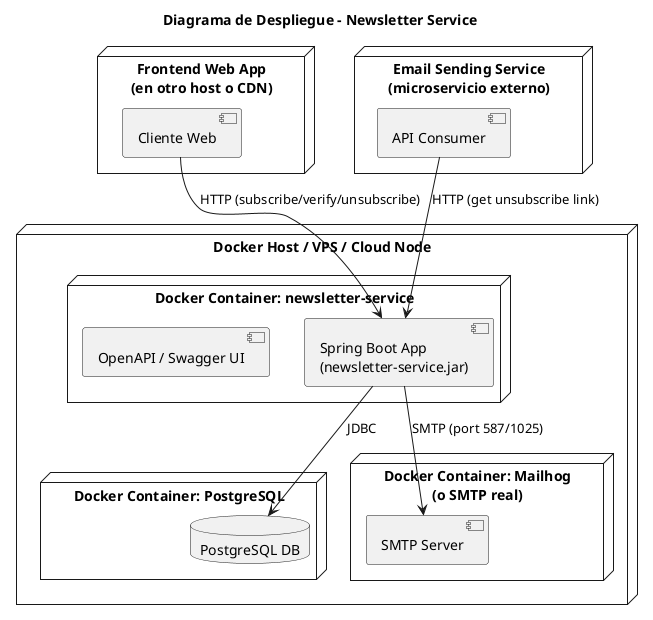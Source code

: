 @startuml deployment_diagram_newsletter_service

title Diagrama de Despliegue - Newsletter Service

node "Docker Host / VPS / Cloud Node" {
  
  node "Docker Container: newsletter-service" {
    component "Spring Boot App\n(newsletter-service.jar)"
    component "OpenAPI / Swagger UI"
  }

  node "Docker Container: PostgreSQL" {
    database "PostgreSQL DB"
  }

  node "Docker Container: Mailhog\n(o SMTP real)" {
    component "SMTP Server"
  }
}

node "Frontend Web App\n(en otro host o CDN)" {
  component "Cliente Web"
}

node "Email Sending Service\n(microservicio externo)" {
  component "API Consumer"
}

"Cliente Web" --> "Spring Boot App\n(newsletter-service.jar)" : HTTP (subscribe/verify/unsubscribe)
"API Consumer" --> "Spring Boot App\n(newsletter-service.jar)" : HTTP (get unsubscribe link)
"Spring Boot App\n(newsletter-service.jar)" --> "PostgreSQL DB" : JDBC
"Spring Boot App\n(newsletter-service.jar)" --> "SMTP Server" : SMTP (port 587/1025)

@enduml
